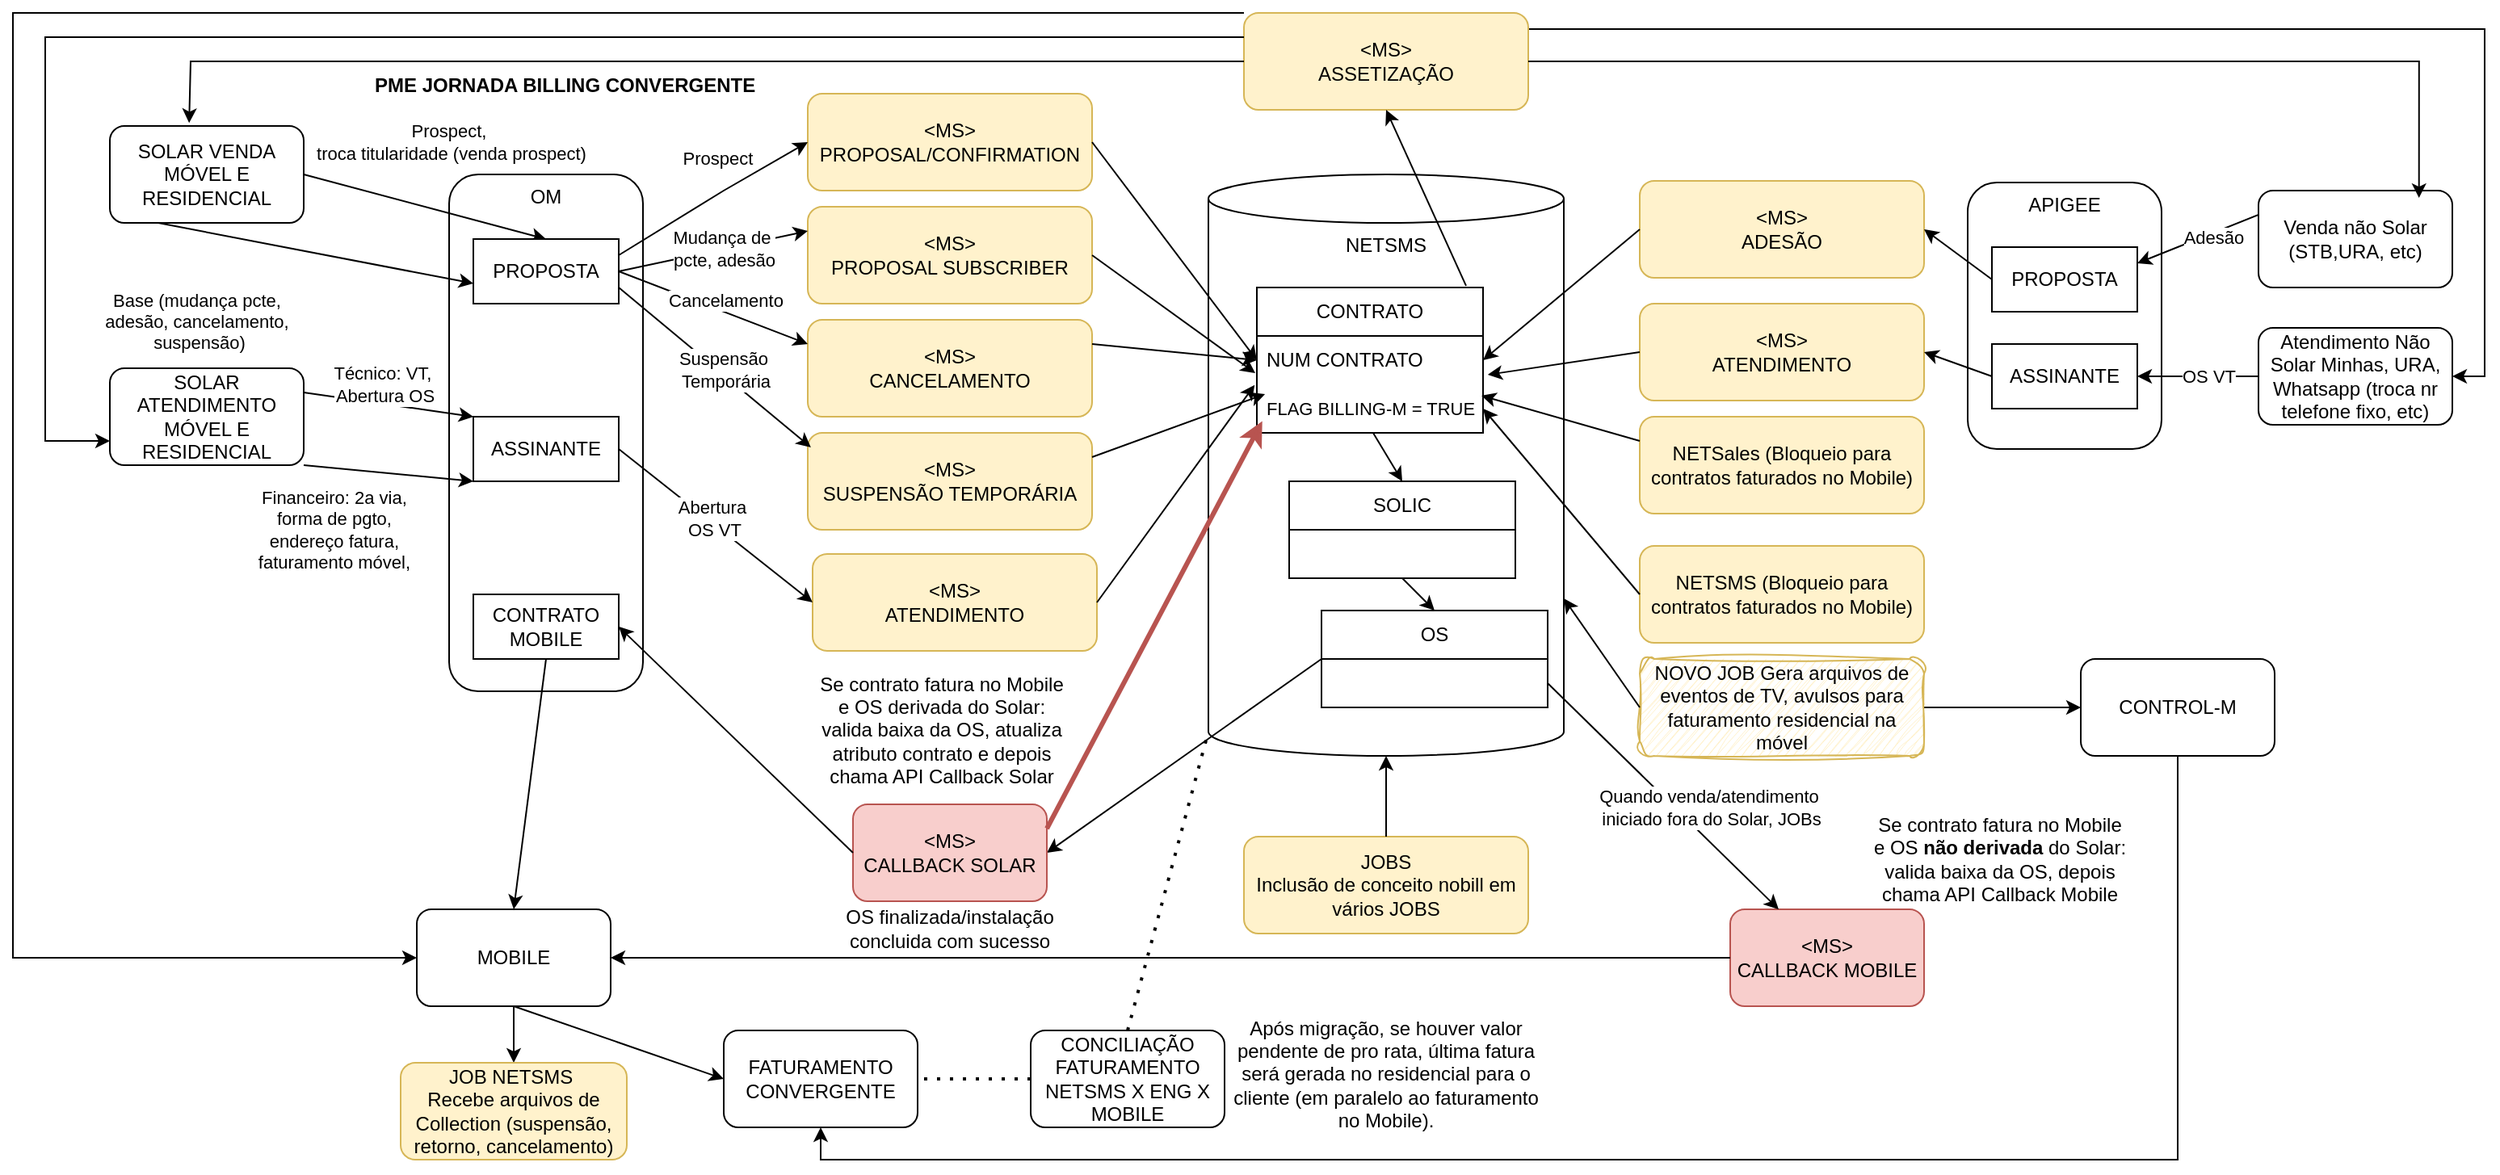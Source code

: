 <mxfile version="28.0.7">
  <diagram name="Página-1" id="GRtSqkPFpdcZIhxBoEUD">
    <mxGraphModel dx="1042" dy="527" grid="1" gridSize="10" guides="1" tooltips="1" connect="1" arrows="1" fold="1" page="1" pageScale="1" pageWidth="827" pageHeight="1169" math="0" shadow="0">
      <root>
        <mxCell id="0" />
        <mxCell id="1" parent="0" />
        <mxCell id="kH3_FAEMpBlHl0FE8i5Q-1" value="SOLAR VENDA&lt;div&gt;MÓVEL E RESIDENCIAL&lt;/div&gt;" style="rounded=1;whiteSpace=wrap;html=1;" vertex="1" parent="1">
          <mxGeometry x="80" y="100" width="120" height="60" as="geometry" />
        </mxCell>
        <mxCell id="kH3_FAEMpBlHl0FE8i5Q-2" value="&lt;b&gt;PME JORNADA BILLING CONVERGENTE&lt;/b&gt;" style="text;html=1;align=left;verticalAlign=middle;whiteSpace=wrap;rounded=0;" vertex="1" parent="1">
          <mxGeometry x="242" y="60" width="270" height="30" as="geometry" />
        </mxCell>
        <mxCell id="kH3_FAEMpBlHl0FE8i5Q-3" value="OM" style="rounded=1;whiteSpace=wrap;html=1;verticalAlign=top;" vertex="1" parent="1">
          <mxGeometry x="290" y="130" width="120" height="320" as="geometry" />
        </mxCell>
        <mxCell id="kH3_FAEMpBlHl0FE8i5Q-4" value="NETSMS" style="shape=cylinder3;whiteSpace=wrap;html=1;boundedLbl=1;backgroundOutline=1;size=15;verticalAlign=top;" vertex="1" parent="1">
          <mxGeometry x="760" y="130" width="220" height="360" as="geometry" />
        </mxCell>
        <mxCell id="kH3_FAEMpBlHl0FE8i5Q-5" value="&amp;lt;MS&amp;gt;&lt;br&gt;PROPOSAL/CONFIRMATION" style="rounded=1;whiteSpace=wrap;html=1;fillColor=#fff2cc;strokeColor=#d6b656;" vertex="1" parent="1">
          <mxGeometry x="512" y="80" width="176" height="60" as="geometry" />
        </mxCell>
        <mxCell id="kH3_FAEMpBlHl0FE8i5Q-6" value="" style="endArrow=classic;html=1;rounded=0;entryX=0;entryY=0.5;entryDx=0;entryDy=0;exitX=1;exitY=0.5;exitDx=0;exitDy=0;" edge="1" parent="1" source="kH3_FAEMpBlHl0FE8i5Q-5" target="kH3_FAEMpBlHl0FE8i5Q-11">
          <mxGeometry width="50" height="50" relative="1" as="geometry">
            <mxPoint x="680" y="280" as="sourcePoint" />
            <mxPoint x="730" y="230" as="targetPoint" />
          </mxGeometry>
        </mxCell>
        <mxCell id="kH3_FAEMpBlHl0FE8i5Q-7" value="" style="endArrow=classic;html=1;rounded=0;entryX=0;entryY=0.5;entryDx=0;entryDy=0;exitX=1;exitY=0.25;exitDx=0;exitDy=0;" edge="1" parent="1" source="kH3_FAEMpBlHl0FE8i5Q-22" target="kH3_FAEMpBlHl0FE8i5Q-5">
          <mxGeometry width="50" height="50" relative="1" as="geometry">
            <mxPoint x="520" y="270" as="sourcePoint" />
            <mxPoint x="570" y="220" as="targetPoint" />
            <Array as="points">
              <mxPoint x="460" y="140" />
            </Array>
          </mxGeometry>
        </mxCell>
        <mxCell id="kH3_FAEMpBlHl0FE8i5Q-8" value="" style="endArrow=classic;html=1;rounded=0;entryX=0.5;entryY=0;entryDx=0;entryDy=0;exitX=1;exitY=0.5;exitDx=0;exitDy=0;" edge="1" parent="1" source="kH3_FAEMpBlHl0FE8i5Q-1" target="kH3_FAEMpBlHl0FE8i5Q-22">
          <mxGeometry width="50" height="50" relative="1" as="geometry">
            <mxPoint x="240" y="370" as="sourcePoint" />
            <mxPoint x="290" y="320" as="targetPoint" />
          </mxGeometry>
        </mxCell>
        <mxCell id="kH3_FAEMpBlHl0FE8i5Q-9" value="Prospect,&amp;nbsp;&lt;div&gt;troca titularidade (venda prospect)&lt;/div&gt;" style="edgeLabel;html=1;align=center;verticalAlign=middle;resizable=0;points=[];" vertex="1" connectable="0" parent="kH3_FAEMpBlHl0FE8i5Q-8">
          <mxGeometry x="-0.416" y="2" relative="1" as="geometry">
            <mxPoint x="46" y="-30" as="offset" />
          </mxGeometry>
        </mxCell>
        <mxCell id="kH3_FAEMpBlHl0FE8i5Q-10" value="CONTRATO" style="swimlane;fontStyle=0;childLayout=stackLayout;horizontal=1;startSize=30;horizontalStack=0;resizeParent=1;resizeParentMax=0;resizeLast=0;collapsible=1;marginBottom=0;whiteSpace=wrap;html=1;" vertex="1" parent="1">
          <mxGeometry x="790" y="200" width="140" height="90" as="geometry" />
        </mxCell>
        <mxCell id="kH3_FAEMpBlHl0FE8i5Q-11" value="NUM CONTRATO" style="text;strokeColor=none;fillColor=none;align=left;verticalAlign=middle;spacingLeft=4;spacingRight=4;overflow=hidden;points=[[0,0.5],[1,0.5]];portConstraint=eastwest;rotatable=0;whiteSpace=wrap;html=1;" vertex="1" parent="kH3_FAEMpBlHl0FE8i5Q-10">
          <mxGeometry y="30" width="140" height="30" as="geometry" />
        </mxCell>
        <mxCell id="kH3_FAEMpBlHl0FE8i5Q-12" value="&lt;font style=&quot;font-size: 11px;&quot;&gt;FLAG BILLING-M = TRUE&lt;/font&gt;" style="text;strokeColor=none;fillColor=none;align=left;verticalAlign=middle;spacingLeft=4;spacingRight=4;overflow=hidden;points=[[0,0.5],[1,0.5]];portConstraint=eastwest;rotatable=0;whiteSpace=wrap;html=1;" vertex="1" parent="kH3_FAEMpBlHl0FE8i5Q-10">
          <mxGeometry y="60" width="140" height="30" as="geometry" />
        </mxCell>
        <mxCell id="kH3_FAEMpBlHl0FE8i5Q-99" value="" style="edgeStyle=orthogonalEdgeStyle;rounded=0;orthogonalLoop=1;jettySize=auto;html=1;" edge="1" parent="1" source="kH3_FAEMpBlHl0FE8i5Q-13" target="kH3_FAEMpBlHl0FE8i5Q-98">
          <mxGeometry relative="1" as="geometry" />
        </mxCell>
        <mxCell id="kH3_FAEMpBlHl0FE8i5Q-13" value="MOBILE" style="rounded=1;whiteSpace=wrap;html=1;" vertex="1" parent="1">
          <mxGeometry x="270" y="585" width="120" height="60" as="geometry" />
        </mxCell>
        <mxCell id="kH3_FAEMpBlHl0FE8i5Q-14" value="" style="endArrow=classic;html=1;rounded=0;entryX=0.5;entryY=0;entryDx=0;entryDy=0;exitX=0.514;exitY=1;exitDx=0;exitDy=0;exitPerimeter=0;" edge="1" parent="1" source="kH3_FAEMpBlHl0FE8i5Q-12" target="kH3_FAEMpBlHl0FE8i5Q-16">
          <mxGeometry width="50" height="50" relative="1" as="geometry">
            <mxPoint x="660" y="410" as="sourcePoint" />
            <mxPoint x="710" y="360" as="targetPoint" />
          </mxGeometry>
        </mxCell>
        <mxCell id="kH3_FAEMpBlHl0FE8i5Q-15" value="" style="endArrow=classic;html=1;rounded=0;entryX=0.5;entryY=0;entryDx=0;entryDy=0;exitX=0.5;exitY=1;exitDx=0;exitDy=0;" edge="1" parent="1" source="kH3_FAEMpBlHl0FE8i5Q-23" target="kH3_FAEMpBlHl0FE8i5Q-13">
          <mxGeometry width="50" height="50" relative="1" as="geometry">
            <mxPoint x="550" y="456.5" as="sourcePoint" />
            <mxPoint x="610" y="440" as="targetPoint" />
          </mxGeometry>
        </mxCell>
        <mxCell id="kH3_FAEMpBlHl0FE8i5Q-16" value="SOLIC" style="swimlane;fontStyle=0;childLayout=stackLayout;horizontal=1;startSize=30;horizontalStack=0;resizeParent=1;resizeParentMax=0;resizeLast=0;collapsible=1;marginBottom=0;whiteSpace=wrap;html=1;" vertex="1" parent="1">
          <mxGeometry x="810" y="320" width="140" height="60" as="geometry" />
        </mxCell>
        <mxCell id="kH3_FAEMpBlHl0FE8i5Q-17" value="OS" style="swimlane;fontStyle=0;childLayout=stackLayout;horizontal=1;startSize=30;horizontalStack=0;resizeParent=1;resizeParentMax=0;resizeLast=0;collapsible=1;marginBottom=0;whiteSpace=wrap;html=1;" vertex="1" parent="1">
          <mxGeometry x="830" y="400" width="140" height="60" as="geometry" />
        </mxCell>
        <mxCell id="kH3_FAEMpBlHl0FE8i5Q-18" value="" style="endArrow=classic;html=1;rounded=0;entryX=0.5;entryY=0;entryDx=0;entryDy=0;exitX=0.5;exitY=1;exitDx=0;exitDy=0;" edge="1" parent="1" source="kH3_FAEMpBlHl0FE8i5Q-16" target="kH3_FAEMpBlHl0FE8i5Q-17">
          <mxGeometry width="50" height="50" relative="1" as="geometry">
            <mxPoint x="920" y="330" as="sourcePoint" />
            <mxPoint x="938" y="360" as="targetPoint" />
          </mxGeometry>
        </mxCell>
        <mxCell id="kH3_FAEMpBlHl0FE8i5Q-19" value="" style="endArrow=classic;html=1;rounded=0;exitX=0;exitY=0.5;exitDx=0;exitDy=0;entryX=1;entryY=0.5;entryDx=0;entryDy=0;" edge="1" parent="1" source="kH3_FAEMpBlHl0FE8i5Q-17" target="kH3_FAEMpBlHl0FE8i5Q-21">
          <mxGeometry width="50" height="50" relative="1" as="geometry">
            <mxPoint x="800" y="550" as="sourcePoint" />
            <mxPoint x="850" y="500" as="targetPoint" />
          </mxGeometry>
        </mxCell>
        <mxCell id="kH3_FAEMpBlHl0FE8i5Q-20" value="OS finalizada/instalação concluida com sucesso" style="text;html=1;align=center;verticalAlign=middle;whiteSpace=wrap;rounded=0;" vertex="1" parent="1">
          <mxGeometry x="516" y="577" width="168" height="40" as="geometry" />
        </mxCell>
        <mxCell id="kH3_FAEMpBlHl0FE8i5Q-21" value="&amp;lt;MS&amp;gt;&lt;br&gt;CALLBACK SOLAR" style="rounded=1;whiteSpace=wrap;html=1;fillColor=#f8cecc;strokeColor=#b85450;" vertex="1" parent="1">
          <mxGeometry x="540" y="520" width="120" height="60" as="geometry" />
        </mxCell>
        <mxCell id="kH3_FAEMpBlHl0FE8i5Q-22" value="PROPOSTA" style="rounded=0;whiteSpace=wrap;html=1;" vertex="1" parent="1">
          <mxGeometry x="305" y="170" width="90" height="40" as="geometry" />
        </mxCell>
        <mxCell id="kH3_FAEMpBlHl0FE8i5Q-23" value="CONTRATO MOBILE" style="rounded=0;whiteSpace=wrap;html=1;" vertex="1" parent="1">
          <mxGeometry x="305" y="390" width="90" height="40" as="geometry" />
        </mxCell>
        <mxCell id="kH3_FAEMpBlHl0FE8i5Q-24" value="" style="endArrow=classic;html=1;rounded=0;entryX=1;entryY=0.5;entryDx=0;entryDy=0;exitX=0;exitY=0.5;exitDx=0;exitDy=0;" edge="1" parent="1" source="kH3_FAEMpBlHl0FE8i5Q-21" target="kH3_FAEMpBlHl0FE8i5Q-23">
          <mxGeometry width="50" height="50" relative="1" as="geometry">
            <mxPoint x="430" y="390" as="sourcePoint" />
            <mxPoint x="480" y="340" as="targetPoint" />
          </mxGeometry>
        </mxCell>
        <mxCell id="kH3_FAEMpBlHl0FE8i5Q-25" value="CONCILIAÇÃO FATURAMENTO NETSMS X ENG X MOBILE" style="rounded=1;whiteSpace=wrap;html=1;" vertex="1" parent="1">
          <mxGeometry x="650" y="660" width="120" height="60" as="geometry" />
        </mxCell>
        <mxCell id="kH3_FAEMpBlHl0FE8i5Q-26" value="" style="endArrow=none;dashed=1;html=1;dashPattern=1 3;strokeWidth=2;rounded=0;exitX=0;exitY=0.5;exitDx=0;exitDy=0;entryX=1;entryY=0.5;entryDx=0;entryDy=0;" edge="1" parent="1" source="kH3_FAEMpBlHl0FE8i5Q-25" target="kH3_FAEMpBlHl0FE8i5Q-69">
          <mxGeometry width="50" height="50" relative="1" as="geometry">
            <mxPoint x="270" y="470" as="sourcePoint" />
            <mxPoint x="320" y="420" as="targetPoint" />
          </mxGeometry>
        </mxCell>
        <mxCell id="kH3_FAEMpBlHl0FE8i5Q-27" value="" style="endArrow=none;dashed=1;html=1;dashPattern=1 3;strokeWidth=2;rounded=0;entryX=0;entryY=1;entryDx=0;entryDy=-15;entryPerimeter=0;exitX=0.5;exitY=0;exitDx=0;exitDy=0;" edge="1" parent="1" source="kH3_FAEMpBlHl0FE8i5Q-25" target="kH3_FAEMpBlHl0FE8i5Q-4">
          <mxGeometry width="50" height="50" relative="1" as="geometry">
            <mxPoint x="580" y="510" as="sourcePoint" />
            <mxPoint x="750" y="450" as="targetPoint" />
          </mxGeometry>
        </mxCell>
        <mxCell id="kH3_FAEMpBlHl0FE8i5Q-28" value="SOLAR ATENDIMENTO&lt;div&gt;MÓVEL E RESIDENCIAL&lt;/div&gt;" style="rounded=1;whiteSpace=wrap;html=1;" vertex="1" parent="1">
          <mxGeometry x="80" y="250" width="120" height="60" as="geometry" />
        </mxCell>
        <mxCell id="kH3_FAEMpBlHl0FE8i5Q-29" value="" style="endArrow=classic;html=1;rounded=0;exitX=0.25;exitY=1;exitDx=0;exitDy=0;entryX=0;entryY=0.25;entryDx=0;entryDy=0;" edge="1" parent="1" source="kH3_FAEMpBlHl0FE8i5Q-1">
          <mxGeometry width="50" height="50" relative="1" as="geometry">
            <mxPoint x="200" y="162.5" as="sourcePoint" />
            <mxPoint x="305" y="197.5" as="targetPoint" />
          </mxGeometry>
        </mxCell>
        <mxCell id="kH3_FAEMpBlHl0FE8i5Q-30" value="Base (mudança pcte,&amp;nbsp;&lt;div&gt;adesão,&amp;nbsp;&lt;span style=&quot;background-color: light-dark(#ffffff, var(--ge-dark-color, #121212)); color: light-dark(rgb(0, 0, 0), rgb(255, 255, 255));&quot;&gt;cancelamento,&amp;nbsp;&lt;/span&gt;&lt;div&gt;suspensão)&lt;/div&gt;&lt;/div&gt;" style="edgeLabel;html=1;align=center;verticalAlign=middle;resizable=0;points=[];" vertex="1" connectable="0" parent="kH3_FAEMpBlHl0FE8i5Q-29">
          <mxGeometry x="0.227" y="1" relative="1" as="geometry">
            <mxPoint x="-95" y="39" as="offset" />
          </mxGeometry>
        </mxCell>
        <mxCell id="kH3_FAEMpBlHl0FE8i5Q-31" value="" style="endArrow=classic;html=1;rounded=0;exitX=1;exitY=0.25;exitDx=0;exitDy=0;entryX=0;entryY=0;entryDx=0;entryDy=0;" edge="1" parent="1" source="kH3_FAEMpBlHl0FE8i5Q-28" target="kH3_FAEMpBlHl0FE8i5Q-35">
          <mxGeometry width="50" height="50" relative="1" as="geometry">
            <mxPoint x="270" y="310" as="sourcePoint" />
            <mxPoint x="380" y="260" as="targetPoint" />
          </mxGeometry>
        </mxCell>
        <mxCell id="kH3_FAEMpBlHl0FE8i5Q-32" value="Técnico: VT,&amp;nbsp;&lt;div&gt;Abertura OS&lt;/div&gt;" style="edgeLabel;html=1;align=center;verticalAlign=middle;resizable=0;points=[];" vertex="1" connectable="0" parent="kH3_FAEMpBlHl0FE8i5Q-31">
          <mxGeometry x="-0.087" y="1" relative="1" as="geometry">
            <mxPoint x="2" y="-11" as="offset" />
          </mxGeometry>
        </mxCell>
        <mxCell id="kH3_FAEMpBlHl0FE8i5Q-33" value="" style="endArrow=classic;html=1;rounded=0;entryX=0;entryY=1;entryDx=0;entryDy=0;exitX=1;exitY=1;exitDx=0;exitDy=0;" edge="1" parent="1" source="kH3_FAEMpBlHl0FE8i5Q-28" target="kH3_FAEMpBlHl0FE8i5Q-35">
          <mxGeometry width="50" height="50" relative="1" as="geometry">
            <mxPoint x="250" y="325" as="sourcePoint" />
            <mxPoint x="300" y="275" as="targetPoint" />
          </mxGeometry>
        </mxCell>
        <mxCell id="kH3_FAEMpBlHl0FE8i5Q-34" value="Financeiro: 2a via,&amp;nbsp;&lt;div&gt;forma de pgto,&amp;nbsp;&lt;div&gt;endereço fatura,&amp;nbsp;&lt;/div&gt;&lt;div&gt;faturamento móvel,&amp;nbsp;&lt;/div&gt;&lt;/div&gt;" style="edgeLabel;html=1;align=center;verticalAlign=middle;resizable=0;points=[];" vertex="1" connectable="0" parent="kH3_FAEMpBlHl0FE8i5Q-33">
          <mxGeometry x="-0.655" y="-2" relative="1" as="geometry">
            <mxPoint x="2" y="36" as="offset" />
          </mxGeometry>
        </mxCell>
        <mxCell id="kH3_FAEMpBlHl0FE8i5Q-35" value="ASSINANTE" style="rounded=0;whiteSpace=wrap;html=1;" vertex="1" parent="1">
          <mxGeometry x="305" y="280" width="90" height="40" as="geometry" />
        </mxCell>
        <mxCell id="kH3_FAEMpBlHl0FE8i5Q-36" value="&amp;lt;MS&amp;gt;&lt;br&gt;ATENDIMENTO" style="rounded=1;whiteSpace=wrap;html=1;fillColor=#fff2cc;strokeColor=#d6b656;" vertex="1" parent="1">
          <mxGeometry x="515" y="365" width="176" height="60" as="geometry" />
        </mxCell>
        <mxCell id="kH3_FAEMpBlHl0FE8i5Q-37" value="" style="endArrow=classic;html=1;rounded=0;entryX=-0.01;entryY=0.013;entryDx=0;entryDy=0;entryPerimeter=0;exitX=1;exitY=0.5;exitDx=0;exitDy=0;" edge="1" parent="1" source="kH3_FAEMpBlHl0FE8i5Q-36" target="kH3_FAEMpBlHl0FE8i5Q-12">
          <mxGeometry width="50" height="50" relative="1" as="geometry">
            <mxPoint x="470" y="360" as="sourcePoint" />
            <mxPoint x="520" y="310" as="targetPoint" />
          </mxGeometry>
        </mxCell>
        <mxCell id="kH3_FAEMpBlHl0FE8i5Q-38" value="" style="endArrow=classic;html=1;rounded=0;entryX=0;entryY=0.5;entryDx=0;entryDy=0;exitX=1;exitY=0.5;exitDx=0;exitDy=0;" edge="1" parent="1" source="kH3_FAEMpBlHl0FE8i5Q-35" target="kH3_FAEMpBlHl0FE8i5Q-36">
          <mxGeometry width="50" height="50" relative="1" as="geometry">
            <mxPoint x="470" y="360" as="sourcePoint" />
            <mxPoint x="520" y="310" as="targetPoint" />
          </mxGeometry>
        </mxCell>
        <mxCell id="kH3_FAEMpBlHl0FE8i5Q-39" value="Abertura&amp;nbsp;&lt;div&gt;OS VT&lt;/div&gt;" style="edgeLabel;html=1;align=center;verticalAlign=middle;resizable=0;points=[];" vertex="1" connectable="0" parent="kH3_FAEMpBlHl0FE8i5Q-38">
          <mxGeometry x="-0.047" y="3" relative="1" as="geometry">
            <mxPoint as="offset" />
          </mxGeometry>
        </mxCell>
        <mxCell id="kH3_FAEMpBlHl0FE8i5Q-40" value="Após migração, se houver valor pendente de pro rata, última fatura será gerada no residencial para o cliente (em paralelo ao faturamento no Mobile)." style="text;html=1;align=center;verticalAlign=middle;whiteSpace=wrap;rounded=0;" vertex="1" parent="1">
          <mxGeometry x="770" y="653" width="200" height="67" as="geometry" />
        </mxCell>
        <mxCell id="kH3_FAEMpBlHl0FE8i5Q-41" value="" style="endArrow=classic;html=1;rounded=0;exitX=1;exitY=0.25;exitDx=0;exitDy=0;entryX=0.024;entryY=0.76;entryDx=0;entryDy=0;fillColor=#f8cecc;strokeColor=#b85450;strokeWidth=3;entryPerimeter=0;" edge="1" parent="1" source="kH3_FAEMpBlHl0FE8i5Q-21" target="kH3_FAEMpBlHl0FE8i5Q-12">
          <mxGeometry width="50" height="50" relative="1" as="geometry">
            <mxPoint x="650" y="335" as="sourcePoint" />
            <mxPoint x="800" y="285" as="targetPoint" />
          </mxGeometry>
        </mxCell>
        <mxCell id="kH3_FAEMpBlHl0FE8i5Q-42" style="edgeStyle=orthogonalEdgeStyle;rounded=0;orthogonalLoop=1;jettySize=auto;html=1;exitX=0.5;exitY=1;exitDx=0;exitDy=0;" edge="1" parent="1" source="kH3_FAEMpBlHl0FE8i5Q-40" target="kH3_FAEMpBlHl0FE8i5Q-40">
          <mxGeometry relative="1" as="geometry" />
        </mxCell>
        <mxCell id="kH3_FAEMpBlHl0FE8i5Q-43" value="Atendimento Não Solar Minhas, URA, Whatsapp (troca nr telefone fixo, etc)" style="rounded=1;whiteSpace=wrap;html=1;" vertex="1" parent="1">
          <mxGeometry x="1410" y="225" width="120" height="60" as="geometry" />
        </mxCell>
        <mxCell id="kH3_FAEMpBlHl0FE8i5Q-44" value="&amp;lt;MS&amp;gt;&lt;br&gt;ADESÃO" style="rounded=1;whiteSpace=wrap;html=1;fillColor=#fff2cc;strokeColor=#d6b656;" vertex="1" parent="1">
          <mxGeometry x="1027" y="134" width="176" height="60" as="geometry" />
        </mxCell>
        <mxCell id="kH3_FAEMpBlHl0FE8i5Q-45" value="&amp;lt;MS&amp;gt;&lt;br&gt;CALLBACK MOBILE" style="rounded=1;whiteSpace=wrap;html=1;fillColor=#f8cecc;strokeColor=#b85450;" vertex="1" parent="1">
          <mxGeometry x="1083" y="585" width="120" height="60" as="geometry" />
        </mxCell>
        <mxCell id="kH3_FAEMpBlHl0FE8i5Q-46" value="Venda não Solar (STB,URA, etc)" style="rounded=1;whiteSpace=wrap;html=1;" vertex="1" parent="1">
          <mxGeometry x="1410" y="140" width="120" height="60" as="geometry" />
        </mxCell>
        <mxCell id="kH3_FAEMpBlHl0FE8i5Q-47" value="APIGEE" style="rounded=1;whiteSpace=wrap;html=1;verticalAlign=top;" vertex="1" parent="1">
          <mxGeometry x="1230" y="135" width="120" height="165" as="geometry" />
        </mxCell>
        <mxCell id="kH3_FAEMpBlHl0FE8i5Q-48" value="PROPOSTA" style="rounded=0;whiteSpace=wrap;html=1;" vertex="1" parent="1">
          <mxGeometry x="1245" y="175" width="90" height="40" as="geometry" />
        </mxCell>
        <mxCell id="kH3_FAEMpBlHl0FE8i5Q-49" value="ASSINANTE" style="rounded=0;whiteSpace=wrap;html=1;" vertex="1" parent="1">
          <mxGeometry x="1245" y="235" width="90" height="40" as="geometry" />
        </mxCell>
        <mxCell id="kH3_FAEMpBlHl0FE8i5Q-50" value="" style="endArrow=classic;html=1;rounded=0;exitX=0;exitY=0.5;exitDx=0;exitDy=0;entryX=1;entryY=0.5;entryDx=0;entryDy=0;" edge="1" parent="1" source="kH3_FAEMpBlHl0FE8i5Q-43" target="kH3_FAEMpBlHl0FE8i5Q-49">
          <mxGeometry width="50" height="50" relative="1" as="geometry">
            <mxPoint x="1230" y="290" as="sourcePoint" />
            <mxPoint x="1280" y="240" as="targetPoint" />
          </mxGeometry>
        </mxCell>
        <mxCell id="kH3_FAEMpBlHl0FE8i5Q-51" value="OS VT" style="edgeLabel;html=1;align=center;verticalAlign=middle;resizable=0;points=[];" vertex="1" connectable="0" parent="kH3_FAEMpBlHl0FE8i5Q-50">
          <mxGeometry x="-0.173" relative="1" as="geometry">
            <mxPoint as="offset" />
          </mxGeometry>
        </mxCell>
        <mxCell id="kH3_FAEMpBlHl0FE8i5Q-52" value="" style="endArrow=classic;html=1;rounded=0;exitX=0;exitY=0.25;exitDx=0;exitDy=0;entryX=1;entryY=0.25;entryDx=0;entryDy=0;" edge="1" parent="1" source="kH3_FAEMpBlHl0FE8i5Q-46" target="kH3_FAEMpBlHl0FE8i5Q-48">
          <mxGeometry width="50" height="50" relative="1" as="geometry">
            <mxPoint x="1445" y="250" as="sourcePoint" />
            <mxPoint x="1370" y="250" as="targetPoint" />
          </mxGeometry>
        </mxCell>
        <mxCell id="kH3_FAEMpBlHl0FE8i5Q-53" value="Adesão" style="edgeLabel;html=1;align=center;verticalAlign=middle;resizable=0;points=[];" vertex="1" connectable="0" parent="kH3_FAEMpBlHl0FE8i5Q-52">
          <mxGeometry x="-0.237" y="2" relative="1" as="geometry">
            <mxPoint as="offset" />
          </mxGeometry>
        </mxCell>
        <mxCell id="kH3_FAEMpBlHl0FE8i5Q-54" value="" style="endArrow=classic;html=1;rounded=0;entryX=1;entryY=0.5;entryDx=0;entryDy=0;exitX=0;exitY=0.5;exitDx=0;exitDy=0;" edge="1" parent="1" source="kH3_FAEMpBlHl0FE8i5Q-44" target="kH3_FAEMpBlHl0FE8i5Q-11">
          <mxGeometry width="50" height="50" relative="1" as="geometry">
            <mxPoint x="1020" y="290" as="sourcePoint" />
            <mxPoint x="1070" y="240" as="targetPoint" />
          </mxGeometry>
        </mxCell>
        <mxCell id="kH3_FAEMpBlHl0FE8i5Q-55" value="" style="endArrow=classic;html=1;rounded=0;entryX=1;entryY=0.5;entryDx=0;entryDy=0;exitX=0;exitY=0.5;exitDx=0;exitDy=0;" edge="1" parent="1" source="kH3_FAEMpBlHl0FE8i5Q-48" target="kH3_FAEMpBlHl0FE8i5Q-44">
          <mxGeometry width="50" height="50" relative="1" as="geometry">
            <mxPoint x="1150" y="290" as="sourcePoint" />
            <mxPoint x="1200" y="240" as="targetPoint" />
          </mxGeometry>
        </mxCell>
        <mxCell id="kH3_FAEMpBlHl0FE8i5Q-56" value="&amp;lt;MS&amp;gt;&lt;br&gt;ATENDIMENTO" style="rounded=1;whiteSpace=wrap;html=1;fillColor=#fff2cc;strokeColor=#d6b656;" vertex="1" parent="1">
          <mxGeometry x="1027" y="210" width="176" height="60" as="geometry" />
        </mxCell>
        <mxCell id="kH3_FAEMpBlHl0FE8i5Q-57" value="" style="endArrow=classic;html=1;rounded=0;entryX=1;entryY=0.5;entryDx=0;entryDy=0;exitX=0;exitY=0.5;exitDx=0;exitDy=0;" edge="1" parent="1" source="kH3_FAEMpBlHl0FE8i5Q-49" target="kH3_FAEMpBlHl0FE8i5Q-56">
          <mxGeometry width="50" height="50" relative="1" as="geometry">
            <mxPoint x="1292" y="210" as="sourcePoint" />
            <mxPoint x="1250" y="215" as="targetPoint" />
          </mxGeometry>
        </mxCell>
        <mxCell id="kH3_FAEMpBlHl0FE8i5Q-58" value="" style="endArrow=classic;html=1;rounded=0;exitX=1;exitY=0.75;exitDx=0;exitDy=0;entryX=0.25;entryY=0;entryDx=0;entryDy=0;" edge="1" parent="1" source="kH3_FAEMpBlHl0FE8i5Q-17" target="kH3_FAEMpBlHl0FE8i5Q-45">
          <mxGeometry width="50" height="50" relative="1" as="geometry">
            <mxPoint x="940" y="430" as="sourcePoint" />
            <mxPoint x="760" y="420" as="targetPoint" />
          </mxGeometry>
        </mxCell>
        <mxCell id="kH3_FAEMpBlHl0FE8i5Q-59" value="Quando venda/atendimento&amp;nbsp;&lt;div&gt;iniciado fora do Solar, JOBs&lt;/div&gt;" style="edgeLabel;html=1;align=center;verticalAlign=middle;resizable=0;points=[];" vertex="1" connectable="0" parent="kH3_FAEMpBlHl0FE8i5Q-58">
          <mxGeometry x="-0.083" relative="1" as="geometry">
            <mxPoint x="35" y="12" as="offset" />
          </mxGeometry>
        </mxCell>
        <mxCell id="kH3_FAEMpBlHl0FE8i5Q-60" value="" style="endArrow=classic;html=1;rounded=0;exitX=0;exitY=0.5;exitDx=0;exitDy=0;entryX=1;entryY=0.5;entryDx=0;entryDy=0;" edge="1" parent="1" source="kH3_FAEMpBlHl0FE8i5Q-45" target="kH3_FAEMpBlHl0FE8i5Q-13">
          <mxGeometry width="50" height="50" relative="1" as="geometry">
            <mxPoint x="1090" y="600" as="sourcePoint" />
            <mxPoint x="910" y="590" as="targetPoint" />
          </mxGeometry>
        </mxCell>
        <mxCell id="kH3_FAEMpBlHl0FE8i5Q-61" value="" style="endArrow=classic;html=1;rounded=0;entryX=1.021;entryY=0.8;entryDx=0;entryDy=0;exitX=0;exitY=0.5;exitDx=0;exitDy=0;entryPerimeter=0;" edge="1" parent="1" source="kH3_FAEMpBlHl0FE8i5Q-56" target="kH3_FAEMpBlHl0FE8i5Q-11">
          <mxGeometry width="50" height="50" relative="1" as="geometry">
            <mxPoint x="1137" y="350" as="sourcePoint" />
            <mxPoint x="1040" y="395" as="targetPoint" />
          </mxGeometry>
        </mxCell>
        <mxCell id="kH3_FAEMpBlHl0FE8i5Q-62" style="edgeStyle=orthogonalEdgeStyle;rounded=0;orthogonalLoop=1;jettySize=auto;html=1;entryX=0;entryY=0.5;entryDx=0;entryDy=0;exitX=0;exitY=0;exitDx=0;exitDy=0;" edge="1" parent="1" source="kH3_FAEMpBlHl0FE8i5Q-64" target="kH3_FAEMpBlHl0FE8i5Q-13">
          <mxGeometry relative="1" as="geometry">
            <Array as="points">
              <mxPoint x="20" y="30" />
              <mxPoint x="20" y="615" />
            </Array>
          </mxGeometry>
        </mxCell>
        <mxCell id="kH3_FAEMpBlHl0FE8i5Q-63" style="edgeStyle=orthogonalEdgeStyle;rounded=0;orthogonalLoop=1;jettySize=auto;html=1;entryX=1;entryY=0.5;entryDx=0;entryDy=0;" edge="1" parent="1" source="kH3_FAEMpBlHl0FE8i5Q-64" target="kH3_FAEMpBlHl0FE8i5Q-43">
          <mxGeometry relative="1" as="geometry">
            <Array as="points">
              <mxPoint x="1550" y="40" />
              <mxPoint x="1550" y="255" />
            </Array>
          </mxGeometry>
        </mxCell>
        <mxCell id="kH3_FAEMpBlHl0FE8i5Q-64" value="&amp;lt;MS&amp;gt;&lt;br&gt;ASSETIZAÇÃO" style="rounded=1;whiteSpace=wrap;html=1;fillColor=#fff2cc;strokeColor=#d6b656;" vertex="1" parent="1">
          <mxGeometry x="782" y="30" width="176" height="60" as="geometry" />
        </mxCell>
        <mxCell id="kH3_FAEMpBlHl0FE8i5Q-65" value="" style="endArrow=classic;html=1;rounded=0;entryX=0.5;entryY=1;entryDx=0;entryDy=0;exitX=0.925;exitY=-0.012;exitDx=0;exitDy=0;exitPerimeter=0;" edge="1" parent="1" source="kH3_FAEMpBlHl0FE8i5Q-10" target="kH3_FAEMpBlHl0FE8i5Q-64">
          <mxGeometry width="50" height="50" relative="1" as="geometry">
            <mxPoint x="610" y="210" as="sourcePoint" />
            <mxPoint x="660" y="160" as="targetPoint" />
          </mxGeometry>
        </mxCell>
        <mxCell id="kH3_FAEMpBlHl0FE8i5Q-66" value="" style="endArrow=classic;html=1;rounded=0;entryX=0.409;entryY=-0.031;entryDx=0;entryDy=0;entryPerimeter=0;exitX=0;exitY=0.5;exitDx=0;exitDy=0;" edge="1" parent="1" source="kH3_FAEMpBlHl0FE8i5Q-64" target="kH3_FAEMpBlHl0FE8i5Q-1">
          <mxGeometry width="50" height="50" relative="1" as="geometry">
            <mxPoint x="780" y="60" as="sourcePoint" />
            <mxPoint x="660" y="160" as="targetPoint" />
            <Array as="points">
              <mxPoint x="130" y="60" />
            </Array>
          </mxGeometry>
        </mxCell>
        <mxCell id="kH3_FAEMpBlHl0FE8i5Q-67" value="" style="endArrow=classic;html=1;rounded=0;entryX=0;entryY=0.75;entryDx=0;entryDy=0;exitX=0;exitY=0.25;exitDx=0;exitDy=0;" edge="1" parent="1" source="kH3_FAEMpBlHl0FE8i5Q-64" target="kH3_FAEMpBlHl0FE8i5Q-28">
          <mxGeometry width="50" height="50" relative="1" as="geometry">
            <mxPoint x="723" y="-70" as="sourcePoint" />
            <mxPoint x="70" y="8" as="targetPoint" />
            <Array as="points">
              <mxPoint x="40" y="45" />
              <mxPoint x="40" y="295" />
            </Array>
          </mxGeometry>
        </mxCell>
        <mxCell id="kH3_FAEMpBlHl0FE8i5Q-68" style="edgeStyle=orthogonalEdgeStyle;rounded=0;orthogonalLoop=1;jettySize=auto;html=1;entryX=0.828;entryY=0.076;entryDx=0;entryDy=0;entryPerimeter=0;" edge="1" parent="1" source="kH3_FAEMpBlHl0FE8i5Q-64" target="kH3_FAEMpBlHl0FE8i5Q-46">
          <mxGeometry relative="1" as="geometry" />
        </mxCell>
        <mxCell id="kH3_FAEMpBlHl0FE8i5Q-69" value="FATURAMENTO CONVERGENTE" style="whiteSpace=wrap;html=1;rounded=1;" vertex="1" parent="1">
          <mxGeometry x="460" y="660" width="120" height="60" as="geometry" />
        </mxCell>
        <mxCell id="kH3_FAEMpBlHl0FE8i5Q-70" value="" style="endArrow=classic;html=1;rounded=0;exitX=0.5;exitY=1;exitDx=0;exitDy=0;entryX=0;entryY=0.5;entryDx=0;entryDy=0;" edge="1" parent="1" source="kH3_FAEMpBlHl0FE8i5Q-13" target="kH3_FAEMpBlHl0FE8i5Q-69">
          <mxGeometry width="50" height="50" relative="1" as="geometry">
            <mxPoint x="560" y="590" as="sourcePoint" />
            <mxPoint x="610" y="540" as="targetPoint" />
          </mxGeometry>
        </mxCell>
        <mxCell id="kH3_FAEMpBlHl0FE8i5Q-71" value="JOBS&lt;div&gt;Inclusão de conceito nobill em vários JOBS&lt;/div&gt;" style="rounded=1;whiteSpace=wrap;html=1;fillColor=#fff2cc;strokeColor=#d6b656;" vertex="1" parent="1">
          <mxGeometry x="782" y="540" width="176" height="60" as="geometry" />
        </mxCell>
        <mxCell id="kH3_FAEMpBlHl0FE8i5Q-72" style="edgeStyle=orthogonalEdgeStyle;rounded=0;orthogonalLoop=1;jettySize=auto;html=1;entryX=0.5;entryY=1;entryDx=0;entryDy=0;entryPerimeter=0;" edge="1" parent="1" source="kH3_FAEMpBlHl0FE8i5Q-71" target="kH3_FAEMpBlHl0FE8i5Q-4">
          <mxGeometry relative="1" as="geometry" />
        </mxCell>
        <mxCell id="kH3_FAEMpBlHl0FE8i5Q-73" value="&amp;lt;MS&amp;gt;&lt;br&gt;PROPOSAL SUBSCRIBER" style="rounded=1;whiteSpace=wrap;html=1;fillColor=#fff2cc;strokeColor=#d6b656;" vertex="1" parent="1">
          <mxGeometry x="512" y="150" width="176" height="60" as="geometry" />
        </mxCell>
        <mxCell id="kH3_FAEMpBlHl0FE8i5Q-74" value="" style="endArrow=classic;html=1;rounded=0;entryX=-0.007;entryY=0.767;entryDx=0;entryDy=0;exitX=1;exitY=0.5;exitDx=0;exitDy=0;entryPerimeter=0;" edge="1" parent="1" source="kH3_FAEMpBlHl0FE8i5Q-73" target="kH3_FAEMpBlHl0FE8i5Q-11">
          <mxGeometry width="50" height="50" relative="1" as="geometry">
            <mxPoint x="730" y="190" as="sourcePoint" />
            <mxPoint x="829" y="295" as="targetPoint" />
          </mxGeometry>
        </mxCell>
        <mxCell id="kH3_FAEMpBlHl0FE8i5Q-75" value="" style="endArrow=classic;html=1;rounded=0;exitX=1;exitY=0.5;exitDx=0;exitDy=0;entryX=0;entryY=0.25;entryDx=0;entryDy=0;" edge="1" parent="1" source="kH3_FAEMpBlHl0FE8i5Q-22" target="kH3_FAEMpBlHl0FE8i5Q-73">
          <mxGeometry width="50" height="50" relative="1" as="geometry">
            <mxPoint x="430" y="215" as="sourcePoint" />
            <mxPoint x="480" y="165" as="targetPoint" />
          </mxGeometry>
        </mxCell>
        <mxCell id="kH3_FAEMpBlHl0FE8i5Q-76" value="Prospect" style="edgeLabel;html=1;align=center;verticalAlign=middle;resizable=0;points=[];" vertex="1" connectable="0" parent="1">
          <mxGeometry x="460" y="120" as="geometry">
            <mxPoint x="-4" as="offset" />
          </mxGeometry>
        </mxCell>
        <mxCell id="kH3_FAEMpBlHl0FE8i5Q-77" value="Mudança de&amp;nbsp;&lt;div&gt;pcte,&lt;span style=&quot;background-color: light-dark(#ffffff, var(--ge-dark-color, #121212)); color: light-dark(rgb(0, 0, 0), rgb(255, 255, 255));&quot;&gt;&amp;nbsp;adesão&lt;/span&gt;&lt;/div&gt;" style="edgeLabel;html=1;align=center;verticalAlign=middle;resizable=0;points=[];" vertex="1" connectable="0" parent="1">
          <mxGeometry x="466" y="178" as="geometry">
            <mxPoint x="-6" y="-2" as="offset" />
          </mxGeometry>
        </mxCell>
        <mxCell id="kH3_FAEMpBlHl0FE8i5Q-78" value="&amp;lt;MS&amp;gt;&lt;br&gt;CANCELAMENTO" style="rounded=1;whiteSpace=wrap;html=1;fillColor=#fff2cc;strokeColor=#d6b656;" vertex="1" parent="1">
          <mxGeometry x="512" y="220" width="176" height="60" as="geometry" />
        </mxCell>
        <mxCell id="kH3_FAEMpBlHl0FE8i5Q-79" value="" style="endArrow=classic;html=1;rounded=0;exitX=1;exitY=0.5;exitDx=0;exitDy=0;entryX=0;entryY=0.25;entryDx=0;entryDy=0;" edge="1" parent="1" source="kH3_FAEMpBlHl0FE8i5Q-22" target="kH3_FAEMpBlHl0FE8i5Q-78">
          <mxGeometry width="50" height="50" relative="1" as="geometry">
            <mxPoint x="570" y="340" as="sourcePoint" />
            <mxPoint x="620" y="290" as="targetPoint" />
          </mxGeometry>
        </mxCell>
        <mxCell id="kH3_FAEMpBlHl0FE8i5Q-80" value="Cancelamento" style="edgeLabel;html=1;align=center;verticalAlign=middle;resizable=0;points=[];" vertex="1" connectable="0" parent="1">
          <mxGeometry x="469" y="194" as="geometry">
            <mxPoint x="-8" y="14" as="offset" />
          </mxGeometry>
        </mxCell>
        <mxCell id="kH3_FAEMpBlHl0FE8i5Q-81" value="&amp;lt;MS&amp;gt;&lt;br&gt;SUSPENSÃO TEMPORÁRIA" style="rounded=1;whiteSpace=wrap;html=1;fillColor=#fff2cc;strokeColor=#d6b656;" vertex="1" parent="1">
          <mxGeometry x="512" y="290" width="176" height="60" as="geometry" />
        </mxCell>
        <mxCell id="kH3_FAEMpBlHl0FE8i5Q-82" value="" style="endArrow=classic;html=1;rounded=0;exitX=1;exitY=0.75;exitDx=0;exitDy=0;entryX=0.011;entryY=0.15;entryDx=0;entryDy=0;entryPerimeter=0;" edge="1" parent="1" source="kH3_FAEMpBlHl0FE8i5Q-22" target="kH3_FAEMpBlHl0FE8i5Q-81">
          <mxGeometry width="50" height="50" relative="1" as="geometry">
            <mxPoint x="410" y="190" as="sourcePoint" />
            <mxPoint x="527" y="235" as="targetPoint" />
          </mxGeometry>
        </mxCell>
        <mxCell id="kH3_FAEMpBlHl0FE8i5Q-83" value="Suspensão&amp;nbsp;&lt;div&gt;Temporária&lt;/div&gt;" style="edgeLabel;html=1;align=center;verticalAlign=middle;resizable=0;points=[];" vertex="1" connectable="0" parent="kH3_FAEMpBlHl0FE8i5Q-82">
          <mxGeometry x="0.077" y="3" relative="1" as="geometry">
            <mxPoint as="offset" />
          </mxGeometry>
        </mxCell>
        <mxCell id="kH3_FAEMpBlHl0FE8i5Q-84" value="" style="endArrow=classic;html=1;rounded=0;entryX=0;entryY=0.5;entryDx=0;entryDy=0;exitX=1;exitY=0.25;exitDx=0;exitDy=0;" edge="1" parent="1" source="kH3_FAEMpBlHl0FE8i5Q-78" target="kH3_FAEMpBlHl0FE8i5Q-11">
          <mxGeometry width="50" height="50" relative="1" as="geometry">
            <mxPoint x="730" y="230" as="sourcePoint" />
            <mxPoint x="831" y="303" as="targetPoint" />
          </mxGeometry>
        </mxCell>
        <mxCell id="kH3_FAEMpBlHl0FE8i5Q-85" value="" style="endArrow=classic;html=1;rounded=0;entryX=0.036;entryY=0.2;entryDx=0;entryDy=0;exitX=1;exitY=0.25;exitDx=0;exitDy=0;entryPerimeter=0;" edge="1" parent="1" source="kH3_FAEMpBlHl0FE8i5Q-81" target="kH3_FAEMpBlHl0FE8i5Q-12">
          <mxGeometry width="50" height="50" relative="1" as="geometry">
            <mxPoint x="710" y="260" as="sourcePoint" />
            <mxPoint x="811" y="333" as="targetPoint" />
          </mxGeometry>
        </mxCell>
        <mxCell id="kH3_FAEMpBlHl0FE8i5Q-86" value="Se contrato fatura no Mobile e OS derivada do Solar: valida baixa da OS, atualiza atributo contrato e depois chama API Callback Solar" style="text;html=1;align=center;verticalAlign=middle;whiteSpace=wrap;rounded=0;" vertex="1" parent="1">
          <mxGeometry x="515" y="440" width="160" height="67" as="geometry" />
        </mxCell>
        <mxCell id="kH3_FAEMpBlHl0FE8i5Q-87" value="NETSales (Bloqueio para contratos faturados no Mobile)" style="rounded=1;whiteSpace=wrap;html=1;fillColor=#fff2cc;strokeColor=#d6b656;" vertex="1" parent="1">
          <mxGeometry x="1027" y="280" width="176" height="60" as="geometry" />
        </mxCell>
        <mxCell id="kH3_FAEMpBlHl0FE8i5Q-88" value="NETSMS (Bloqueio para contratos faturados no Mobile)" style="rounded=1;whiteSpace=wrap;html=1;fillColor=#fff2cc;strokeColor=#d6b656;" vertex="1" parent="1">
          <mxGeometry x="1027" y="360" width="176" height="60" as="geometry" />
        </mxCell>
        <mxCell id="kH3_FAEMpBlHl0FE8i5Q-89" value="" style="endArrow=classic;html=1;rounded=0;entryX=0.993;entryY=0.233;entryDx=0;entryDy=0;exitX=0;exitY=0.25;exitDx=0;exitDy=0;entryPerimeter=0;" edge="1" parent="1" source="kH3_FAEMpBlHl0FE8i5Q-87" target="kH3_FAEMpBlHl0FE8i5Q-12">
          <mxGeometry width="50" height="50" relative="1" as="geometry">
            <mxPoint x="1107" y="325" as="sourcePoint" />
            <mxPoint x="1010" y="320" as="targetPoint" />
          </mxGeometry>
        </mxCell>
        <mxCell id="kH3_FAEMpBlHl0FE8i5Q-90" value="" style="endArrow=classic;html=1;rounded=0;entryX=1;entryY=0.5;entryDx=0;entryDy=0;exitX=0;exitY=0.5;exitDx=0;exitDy=0;" edge="1" parent="1" source="kH3_FAEMpBlHl0FE8i5Q-88" target="kH3_FAEMpBlHl0FE8i5Q-12">
          <mxGeometry width="50" height="50" relative="1" as="geometry">
            <mxPoint x="1128" y="508" as="sourcePoint" />
            <mxPoint x="1030" y="420" as="targetPoint" />
          </mxGeometry>
        </mxCell>
        <mxCell id="kH3_FAEMpBlHl0FE8i5Q-91" value="Se contrato fatura no Mobile e OS &lt;b&gt;não derivada&lt;/b&gt;&amp;nbsp;do Solar: valida baixa da OS, depois chama API Callback Mobile" style="text;html=1;align=center;verticalAlign=middle;whiteSpace=wrap;rounded=0;" vertex="1" parent="1">
          <mxGeometry x="1170" y="520" width="160" height="67" as="geometry" />
        </mxCell>
        <mxCell id="kH3_FAEMpBlHl0FE8i5Q-96" style="edgeStyle=orthogonalEdgeStyle;rounded=0;orthogonalLoop=1;jettySize=auto;html=1;" edge="1" parent="1" source="kH3_FAEMpBlHl0FE8i5Q-92" target="kH3_FAEMpBlHl0FE8i5Q-95">
          <mxGeometry relative="1" as="geometry" />
        </mxCell>
        <mxCell id="kH3_FAEMpBlHl0FE8i5Q-92" value="NOVO JOB Gera arquivos de eventos de TV, avulsos para faturamento residencial na móvel" style="rounded=1;whiteSpace=wrap;html=1;fillColor=#fff2cc;strokeColor=#d6b656;sketch=1;curveFitting=1;jiggle=2;" vertex="1" parent="1">
          <mxGeometry x="1027" y="430" width="176" height="60" as="geometry" />
        </mxCell>
        <mxCell id="kH3_FAEMpBlHl0FE8i5Q-94" value="" style="endArrow=classic;html=1;rounded=0;entryX=1;entryY=0;entryDx=0;entryDy=262.5;entryPerimeter=0;exitX=0;exitY=0.5;exitDx=0;exitDy=0;" edge="1" parent="1" source="kH3_FAEMpBlHl0FE8i5Q-92" target="kH3_FAEMpBlHl0FE8i5Q-4">
          <mxGeometry width="50" height="50" relative="1" as="geometry">
            <mxPoint x="1180" y="410" as="sourcePoint" />
            <mxPoint x="1230" y="360" as="targetPoint" />
          </mxGeometry>
        </mxCell>
        <mxCell id="kH3_FAEMpBlHl0FE8i5Q-97" style="edgeStyle=orthogonalEdgeStyle;rounded=0;orthogonalLoop=1;jettySize=auto;html=1;entryX=0.5;entryY=1;entryDx=0;entryDy=0;" edge="1" parent="1" source="kH3_FAEMpBlHl0FE8i5Q-95" target="kH3_FAEMpBlHl0FE8i5Q-69">
          <mxGeometry relative="1" as="geometry">
            <Array as="points">
              <mxPoint x="1360" y="740" />
              <mxPoint x="520" y="740" />
            </Array>
          </mxGeometry>
        </mxCell>
        <mxCell id="kH3_FAEMpBlHl0FE8i5Q-95" value="CONTROL-M" style="rounded=1;whiteSpace=wrap;html=1;" vertex="1" parent="1">
          <mxGeometry x="1300" y="430" width="120" height="60" as="geometry" />
        </mxCell>
        <mxCell id="kH3_FAEMpBlHl0FE8i5Q-98" value="JOB NETSMS&amp;nbsp;&lt;div&gt;Recebe arquivos de Collection (suspensão, retorno, cancelamento)&lt;/div&gt;" style="whiteSpace=wrap;html=1;rounded=1;fillColor=#fff2cc;strokeColor=#d6b656;" vertex="1" parent="1">
          <mxGeometry x="260" y="680" width="140" height="60" as="geometry" />
        </mxCell>
      </root>
    </mxGraphModel>
  </diagram>
</mxfile>
